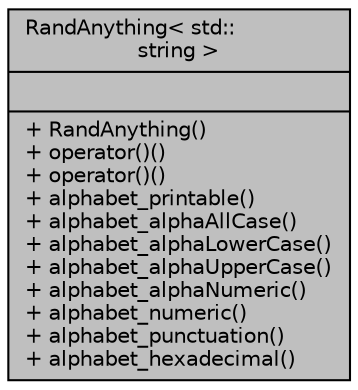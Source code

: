 digraph "RandAnything&lt; std::string &gt;"
{
 // INTERACTIVE_SVG=YES
  edge [fontname="Helvetica",fontsize="10",labelfontname="Helvetica",labelfontsize="10"];
  node [fontname="Helvetica",fontsize="10",shape=record];
  Node1 [label="{RandAnything\< std::\lstring \>\n||+ RandAnything()\l+ operator()()\l+ operator()()\l+ alphabet_printable()\l+ alphabet_alphaAllCase()\l+ alphabet_alphaLowerCase()\l+ alphabet_alphaUpperCase()\l+ alphabet_alphaNumeric()\l+ alphabet_numeric()\l+ alphabet_punctuation()\l+ alphabet_hexadecimal()\l}",height=0.2,width=0.4,color="black", fillcolor="grey75", style="filled", fontcolor="black"];
}
